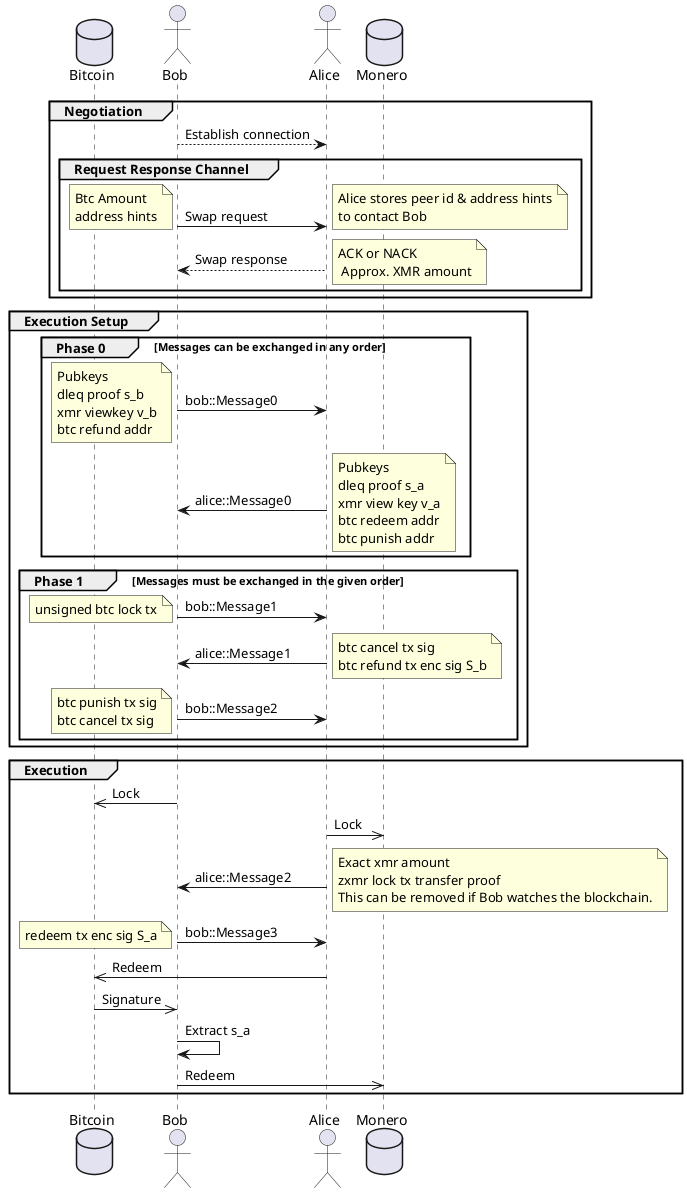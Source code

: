 @startuml
database Bitcoin
actor Bob
Actor Alice
database Monero

group Negotiation

    Bob --> Alice: Establish connection

    group Request Response Channel
        Bob -> Alice: Swap request
        note left: Btc Amount\naddress hints
        note right: Alice stores peer id & address hints\nto contact Bob

        Alice --> Bob: Swap response
        note right: ACK or NACK\n Approx. XMR amount
    end
end

group Execution Setup
    group Phase 0 [Messages can be exchanged in any order]
        Bob -> Alice: bob::Message0
        note left: Pubkeys\ndleq proof s_b\nxmr viewkey v_b\nbtc refund addr

        Alice -> Bob: alice::Message0
        note right: Pubkeys\ndleq proof s_a\nxmr view key v_a\nbtc redeem addr\nbtc punish addr
    end

    group Phase 1 [Messages must be exchanged in the given order]

        Bob -> Alice: bob::Message1
        note left: unsigned btc lock tx

        Alice -> Bob: alice::Message1
        note right: btc cancel tx sig\nbtc refund tx enc sig S_b

        Bob -> Alice: bob::Message2
        note left: btc punish tx sig\nbtc cancel tx sig

    end
end

group Execution
    Bob ->> Bitcoin: Lock

    Alice ->> Monero: Lock

    Alice -> Bob: alice::Message2
    note right: Exact xmr amount\nzxmr lock tx transfer proof\nThis can be removed if Bob watches the blockchain.

    Bob -> Alice: bob::Message3
    note left: redeem tx enc sig S_a

    Alice ->> Bitcoin: Redeem

    Bitcoin ->> Bob: Signature

    Bob -> Bob: Extract s_a

    Bob ->> Monero: Redeem
end

@enduml
